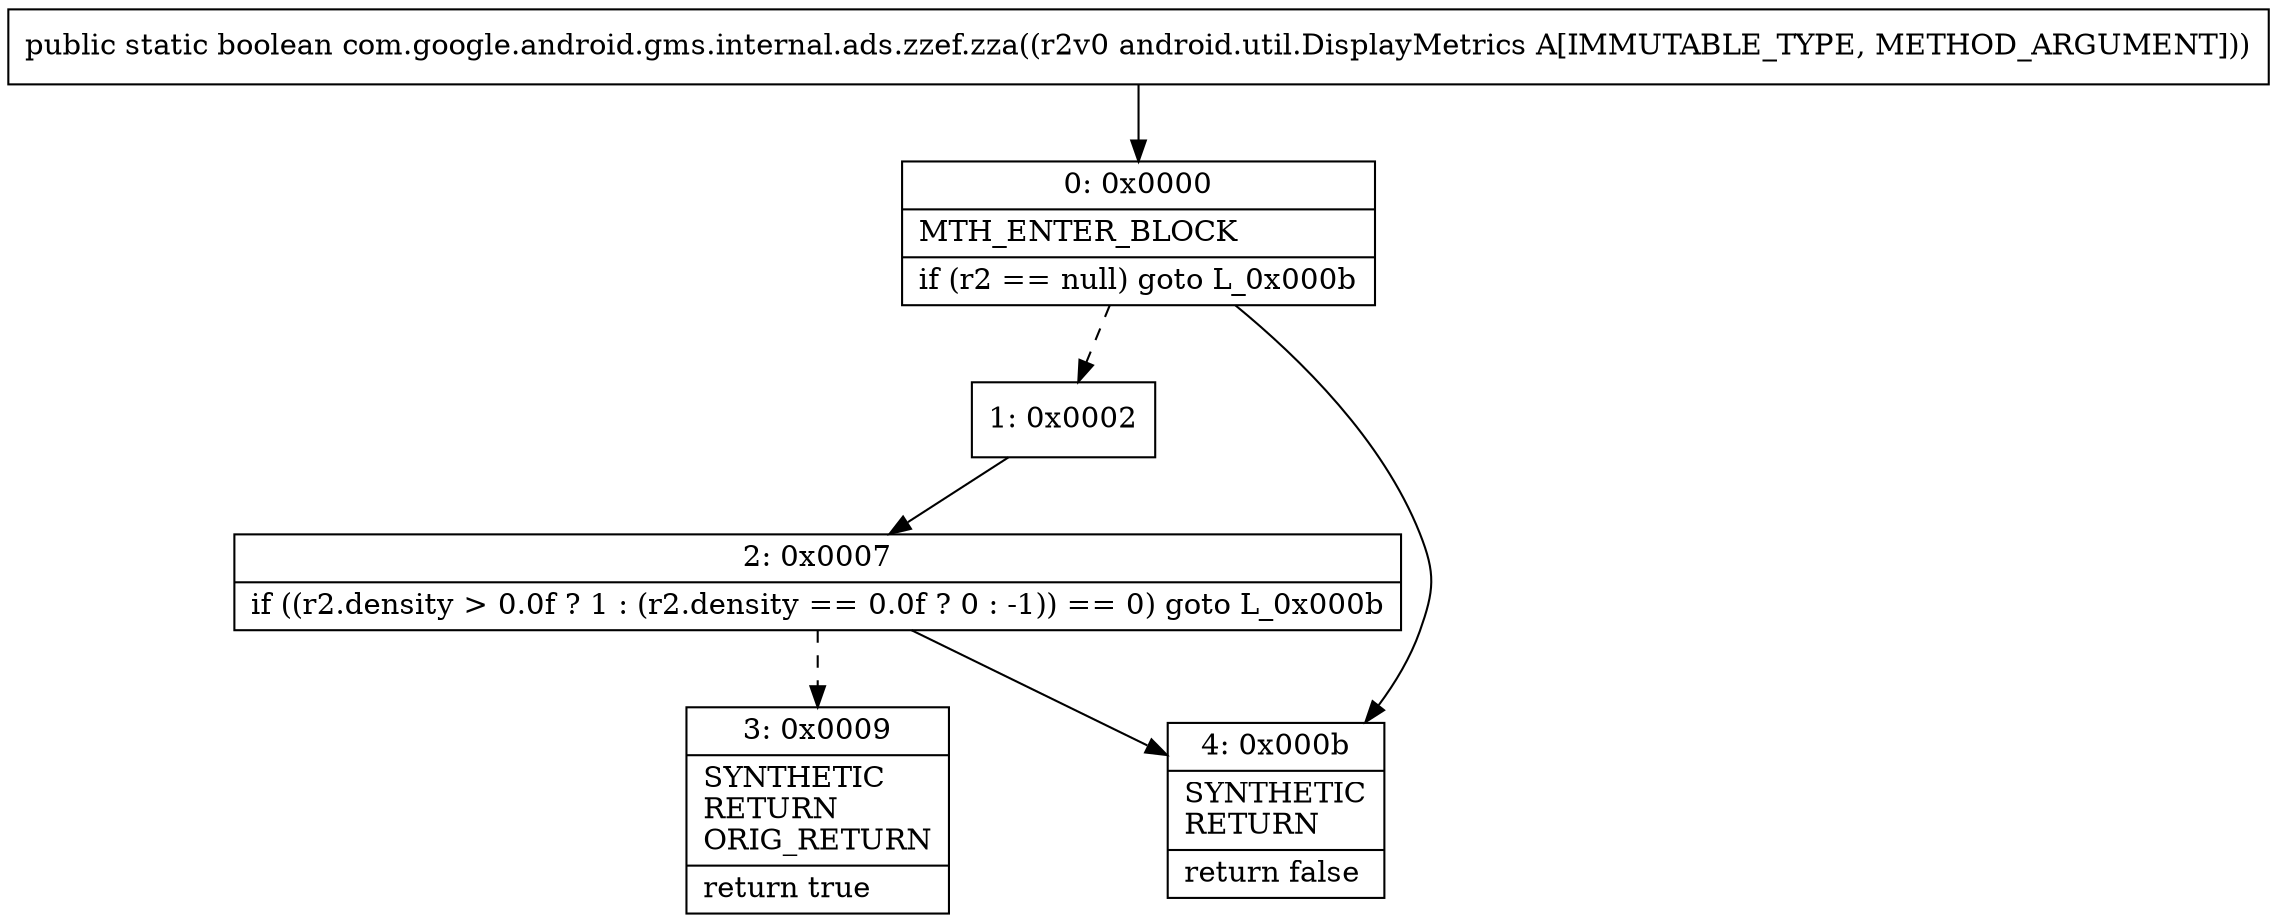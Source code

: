digraph "CFG forcom.google.android.gms.internal.ads.zzef.zza(Landroid\/util\/DisplayMetrics;)Z" {
Node_0 [shape=record,label="{0\:\ 0x0000|MTH_ENTER_BLOCK\l|if (r2 == null) goto L_0x000b\l}"];
Node_1 [shape=record,label="{1\:\ 0x0002}"];
Node_2 [shape=record,label="{2\:\ 0x0007|if ((r2.density \> 0.0f ? 1 : (r2.density == 0.0f ? 0 : \-1)) == 0) goto L_0x000b\l}"];
Node_3 [shape=record,label="{3\:\ 0x0009|SYNTHETIC\lRETURN\lORIG_RETURN\l|return true\l}"];
Node_4 [shape=record,label="{4\:\ 0x000b|SYNTHETIC\lRETURN\l|return false\l}"];
MethodNode[shape=record,label="{public static boolean com.google.android.gms.internal.ads.zzef.zza((r2v0 android.util.DisplayMetrics A[IMMUTABLE_TYPE, METHOD_ARGUMENT])) }"];
MethodNode -> Node_0;
Node_0 -> Node_1[style=dashed];
Node_0 -> Node_4;
Node_1 -> Node_2;
Node_2 -> Node_3[style=dashed];
Node_2 -> Node_4;
}

